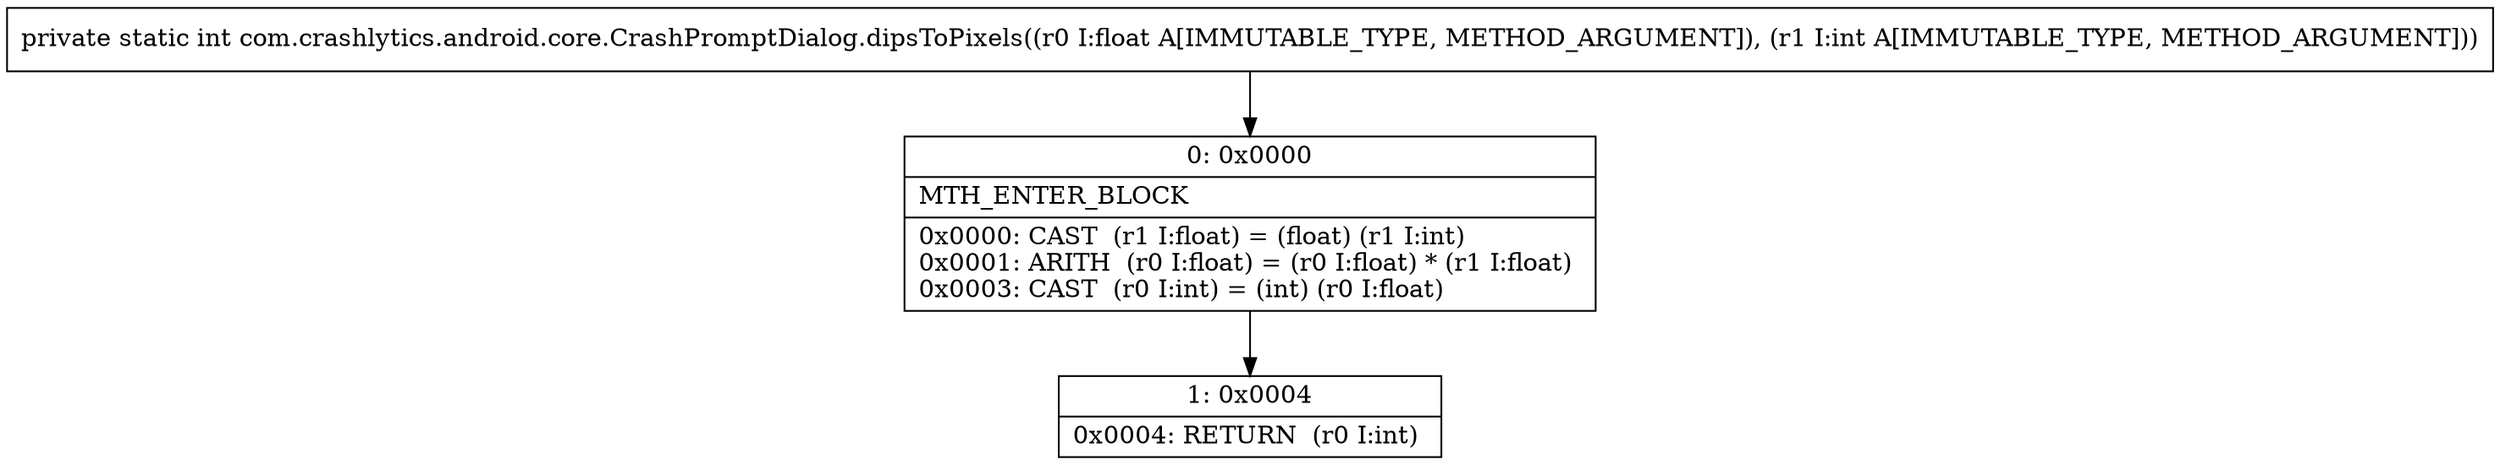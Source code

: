 digraph "CFG forcom.crashlytics.android.core.CrashPromptDialog.dipsToPixels(FI)I" {
Node_0 [shape=record,label="{0\:\ 0x0000|MTH_ENTER_BLOCK\l|0x0000: CAST  (r1 I:float) = (float) (r1 I:int) \l0x0001: ARITH  (r0 I:float) = (r0 I:float) * (r1 I:float) \l0x0003: CAST  (r0 I:int) = (int) (r0 I:float) \l}"];
Node_1 [shape=record,label="{1\:\ 0x0004|0x0004: RETURN  (r0 I:int) \l}"];
MethodNode[shape=record,label="{private static int com.crashlytics.android.core.CrashPromptDialog.dipsToPixels((r0 I:float A[IMMUTABLE_TYPE, METHOD_ARGUMENT]), (r1 I:int A[IMMUTABLE_TYPE, METHOD_ARGUMENT])) }"];
MethodNode -> Node_0;
Node_0 -> Node_1;
}

